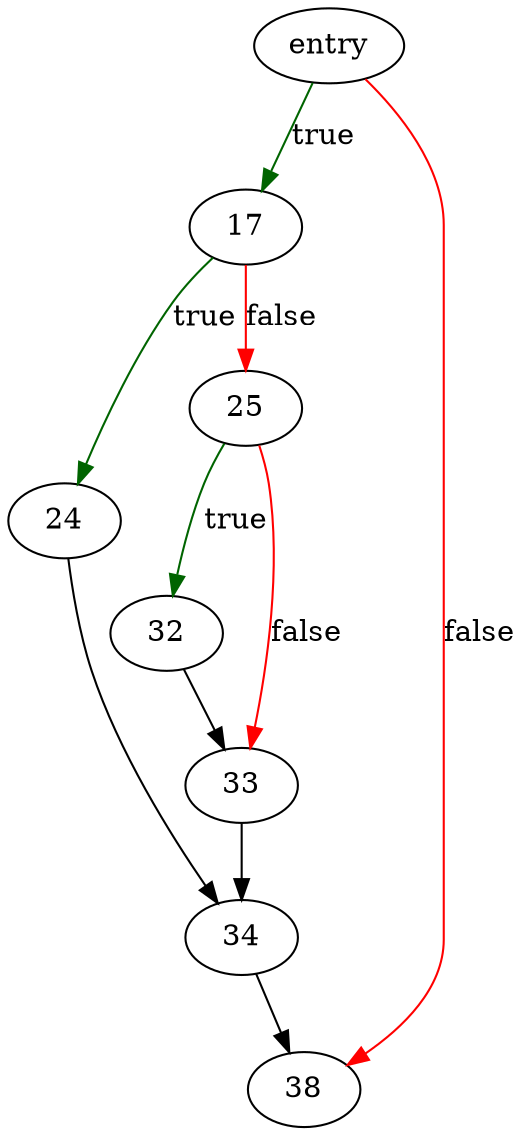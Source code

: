 digraph "notValid" {
	// Node definitions.
	4 [label=entry];
	17;
	24;
	25;
	32;
	33;
	34;
	38;

	// Edge definitions.
	4 -> 17 [
		color=darkgreen
		label=true
	];
	4 -> 38 [
		color=red
		label=false
	];
	17 -> 24 [
		color=darkgreen
		label=true
	];
	17 -> 25 [
		color=red
		label=false
	];
	24 -> 34;
	25 -> 32 [
		color=darkgreen
		label=true
	];
	25 -> 33 [
		color=red
		label=false
	];
	32 -> 33;
	33 -> 34;
	34 -> 38;
}